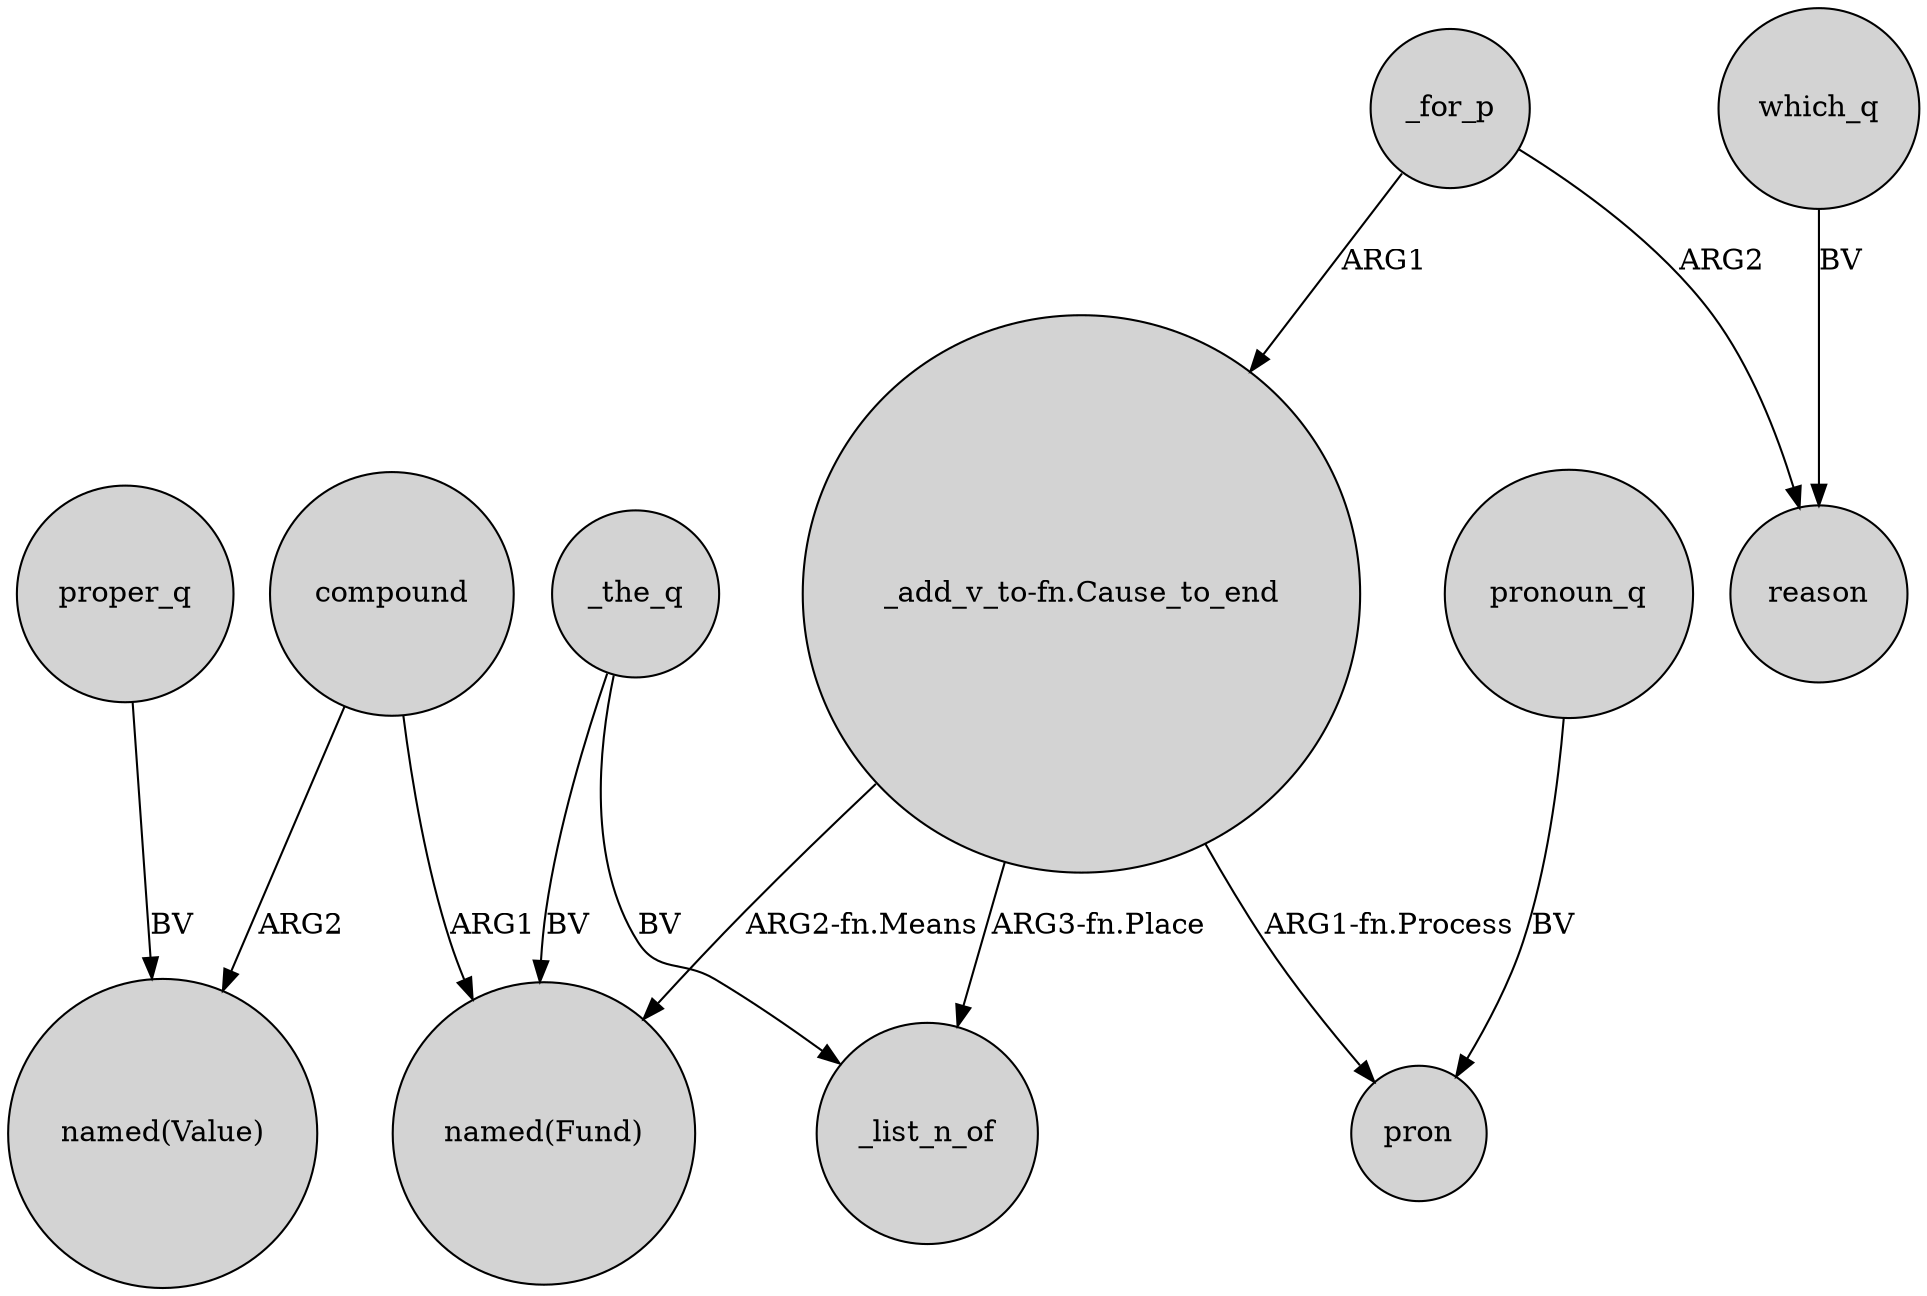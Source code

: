 digraph {
	node [shape=circle style=filled]
	"_add_v_to-fn.Cause_to_end" -> _list_n_of [label="ARG3-fn.Place"]
	_for_p -> reason [label=ARG2]
	_the_q -> _list_n_of [label=BV]
	_for_p -> "_add_v_to-fn.Cause_to_end" [label=ARG1]
	which_q -> reason [label=BV]
	compound -> "named(Value)" [label=ARG2]
	compound -> "named(Fund)" [label=ARG1]
	pronoun_q -> pron [label=BV]
	proper_q -> "named(Value)" [label=BV]
	_the_q -> "named(Fund)" [label=BV]
	"_add_v_to-fn.Cause_to_end" -> "named(Fund)" [label="ARG2-fn.Means"]
	"_add_v_to-fn.Cause_to_end" -> pron [label="ARG1-fn.Process"]
}
